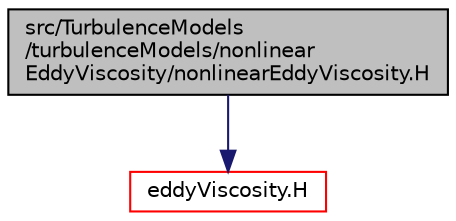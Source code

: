 digraph "src/TurbulenceModels/turbulenceModels/nonlinearEddyViscosity/nonlinearEddyViscosity.H"
{
  bgcolor="transparent";
  edge [fontname="Helvetica",fontsize="10",labelfontname="Helvetica",labelfontsize="10"];
  node [fontname="Helvetica",fontsize="10",shape=record];
  Node1 [label="src/TurbulenceModels\l/turbulenceModels/nonlinear\lEddyViscosity/nonlinearEddyViscosity.H",height=0.2,width=0.4,color="black", fillcolor="grey75", style="filled", fontcolor="black"];
  Node1 -> Node2 [color="midnightblue",fontsize="10",style="solid",fontname="Helvetica"];
  Node2 [label="eddyViscosity.H",height=0.2,width=0.4,color="red",URL="$a10808.html"];
}
